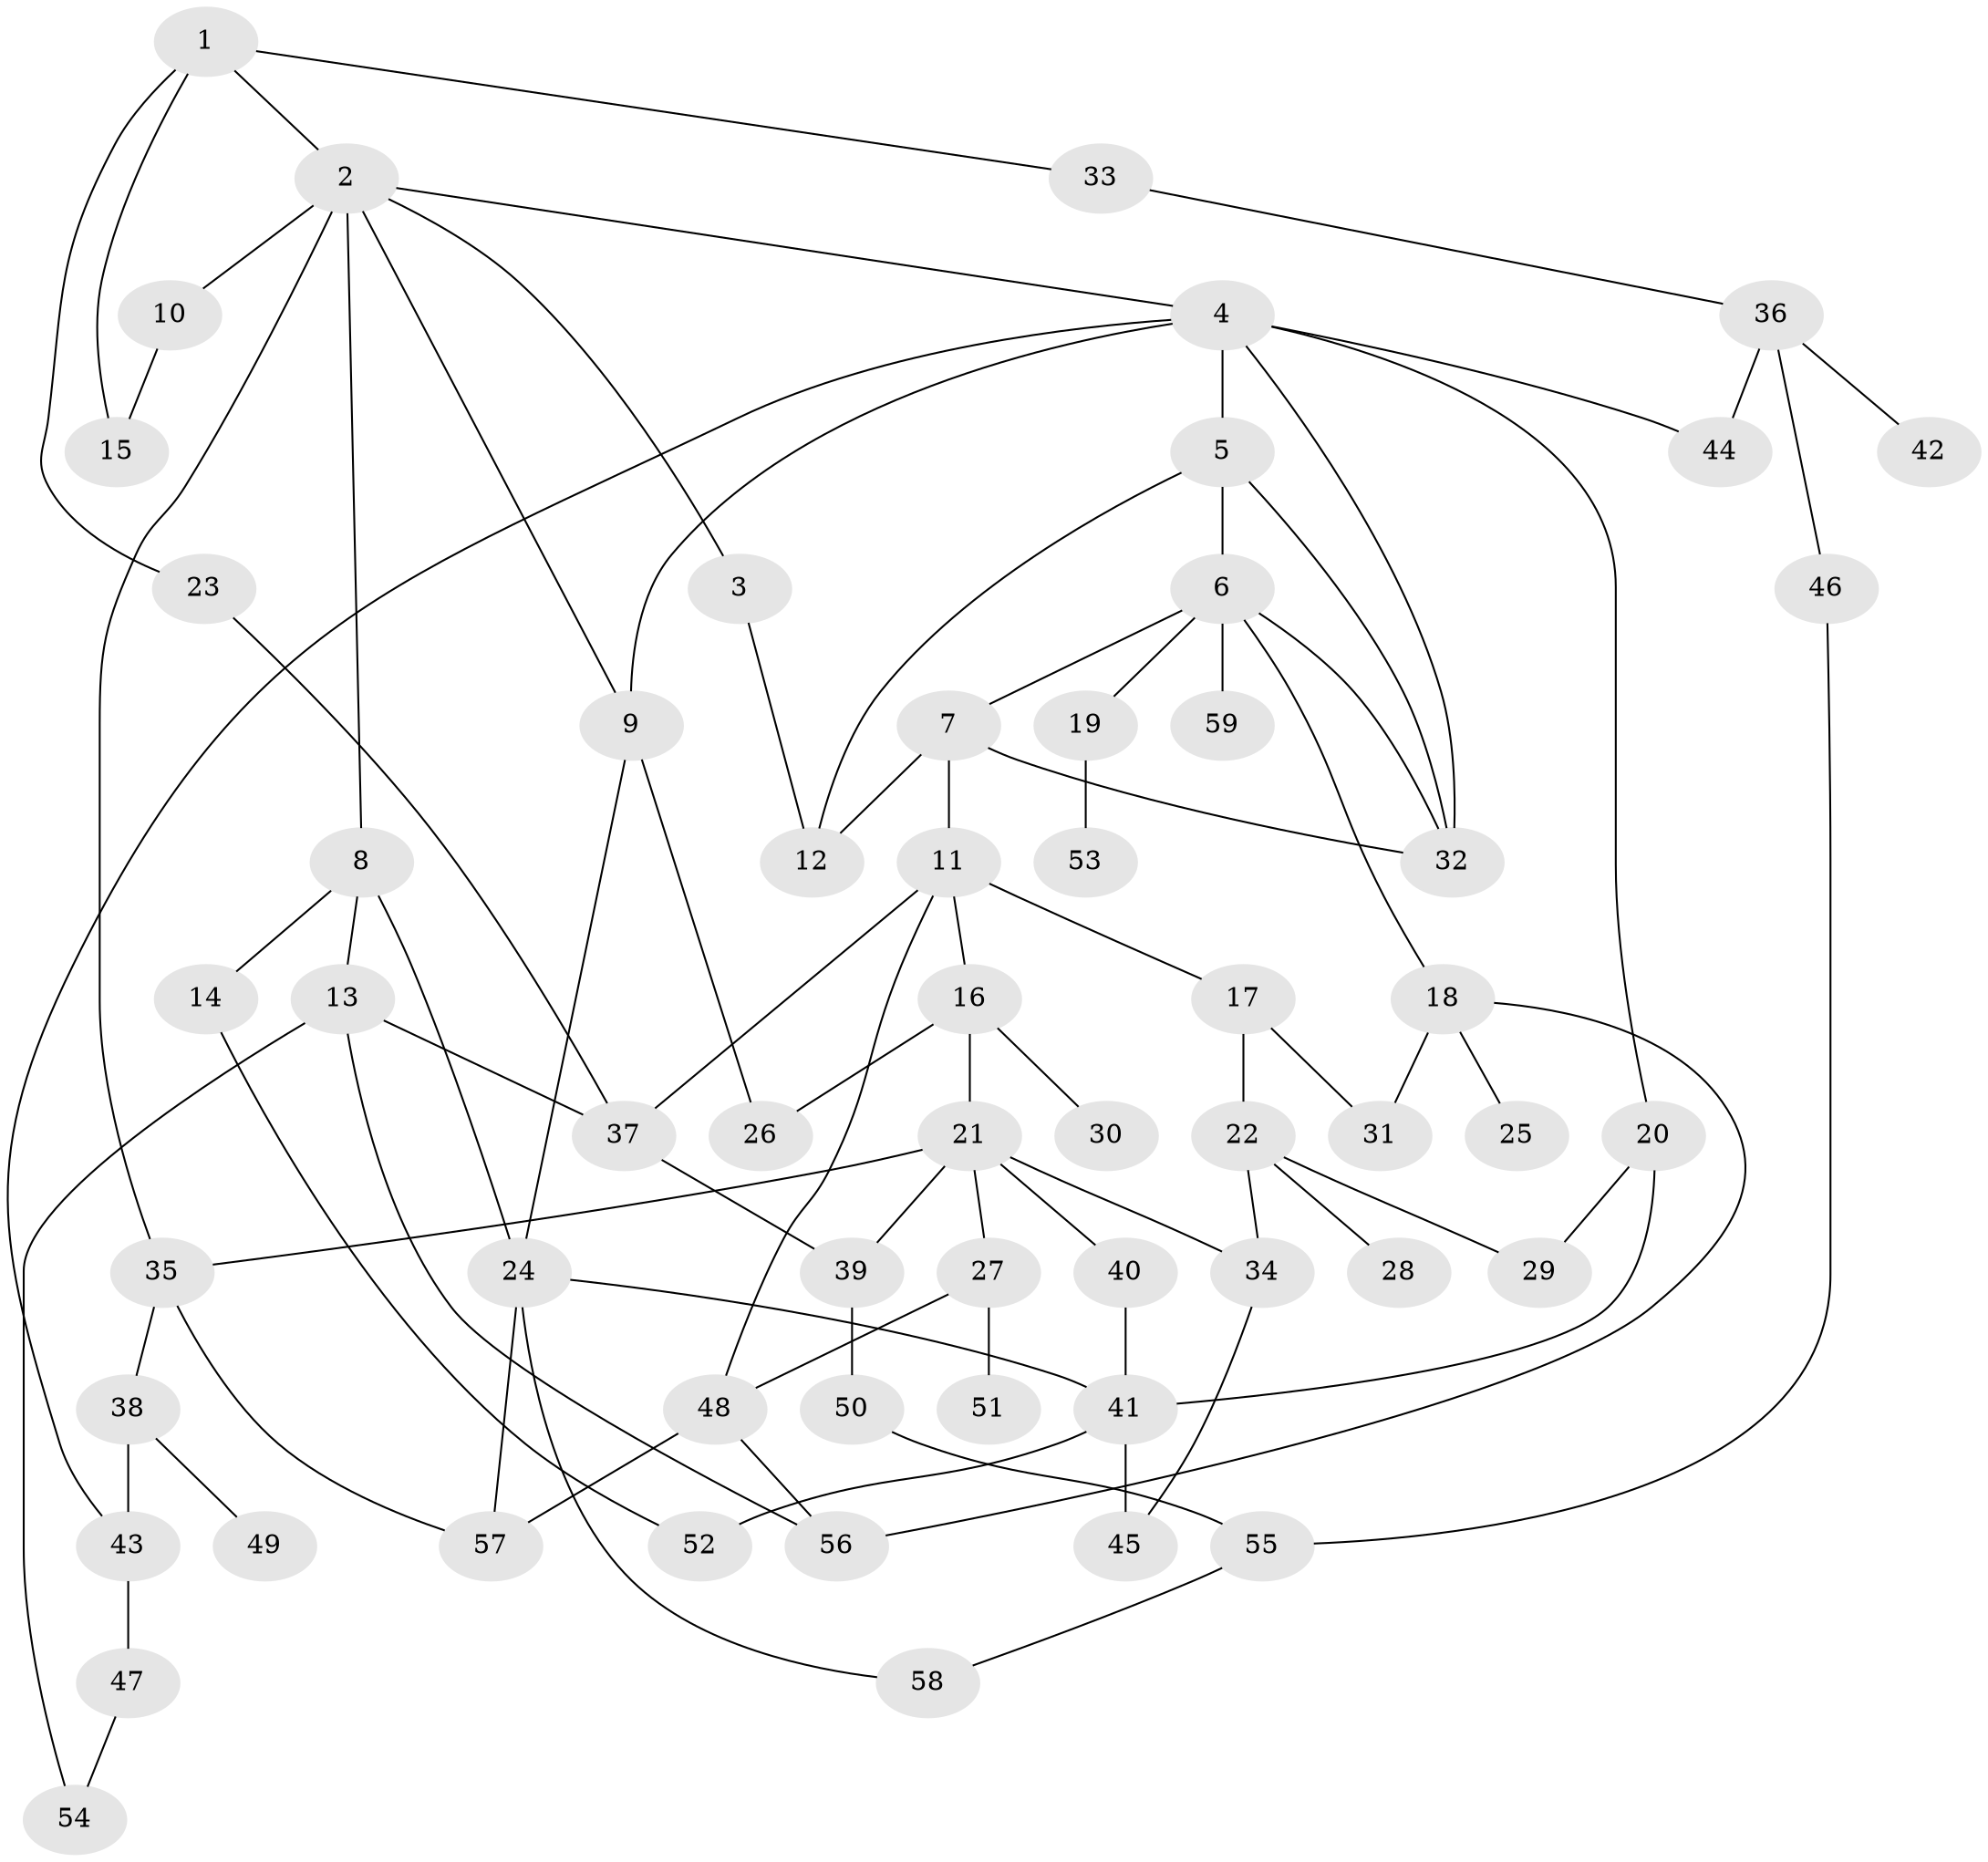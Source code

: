 // coarse degree distribution, {6: 0.1, 7: 0.1, 2: 0.23333333333333334, 3: 0.26666666666666666, 4: 0.13333333333333333, 1: 0.1, 5: 0.06666666666666667}
// Generated by graph-tools (version 1.1) at 2025/36/03/04/25 23:36:13]
// undirected, 59 vertices, 88 edges
graph export_dot {
  node [color=gray90,style=filled];
  1;
  2;
  3;
  4;
  5;
  6;
  7;
  8;
  9;
  10;
  11;
  12;
  13;
  14;
  15;
  16;
  17;
  18;
  19;
  20;
  21;
  22;
  23;
  24;
  25;
  26;
  27;
  28;
  29;
  30;
  31;
  32;
  33;
  34;
  35;
  36;
  37;
  38;
  39;
  40;
  41;
  42;
  43;
  44;
  45;
  46;
  47;
  48;
  49;
  50;
  51;
  52;
  53;
  54;
  55;
  56;
  57;
  58;
  59;
  1 -- 2;
  1 -- 23;
  1 -- 33;
  1 -- 15;
  2 -- 3;
  2 -- 4;
  2 -- 8;
  2 -- 10;
  2 -- 35;
  2 -- 9;
  3 -- 12;
  4 -- 5;
  4 -- 9;
  4 -- 20;
  4 -- 44;
  4 -- 43;
  4 -- 32;
  5 -- 6;
  5 -- 12;
  5 -- 32;
  6 -- 7;
  6 -- 18;
  6 -- 19;
  6 -- 32;
  6 -- 59;
  7 -- 11;
  7 -- 12;
  7 -- 32;
  8 -- 13;
  8 -- 14;
  8 -- 24;
  9 -- 24;
  9 -- 26;
  10 -- 15;
  11 -- 16;
  11 -- 17;
  11 -- 37;
  11 -- 48;
  13 -- 54;
  13 -- 37;
  13 -- 56;
  14 -- 52;
  16 -- 21;
  16 -- 30;
  16 -- 26;
  17 -- 22;
  17 -- 31;
  18 -- 25;
  18 -- 31;
  18 -- 56;
  19 -- 53;
  20 -- 41;
  20 -- 29;
  21 -- 27;
  21 -- 35;
  21 -- 40;
  21 -- 34;
  21 -- 39;
  22 -- 28;
  22 -- 29;
  22 -- 34;
  23 -- 37;
  24 -- 41;
  24 -- 58;
  24 -- 57;
  27 -- 48;
  27 -- 51;
  33 -- 36;
  34 -- 45;
  35 -- 38;
  35 -- 57;
  36 -- 42;
  36 -- 44;
  36 -- 46;
  37 -- 39;
  38 -- 43;
  38 -- 49;
  39 -- 50;
  40 -- 41;
  41 -- 45;
  41 -- 52;
  43 -- 47;
  46 -- 55;
  47 -- 54;
  48 -- 56;
  48 -- 57;
  50 -- 55;
  55 -- 58;
}
